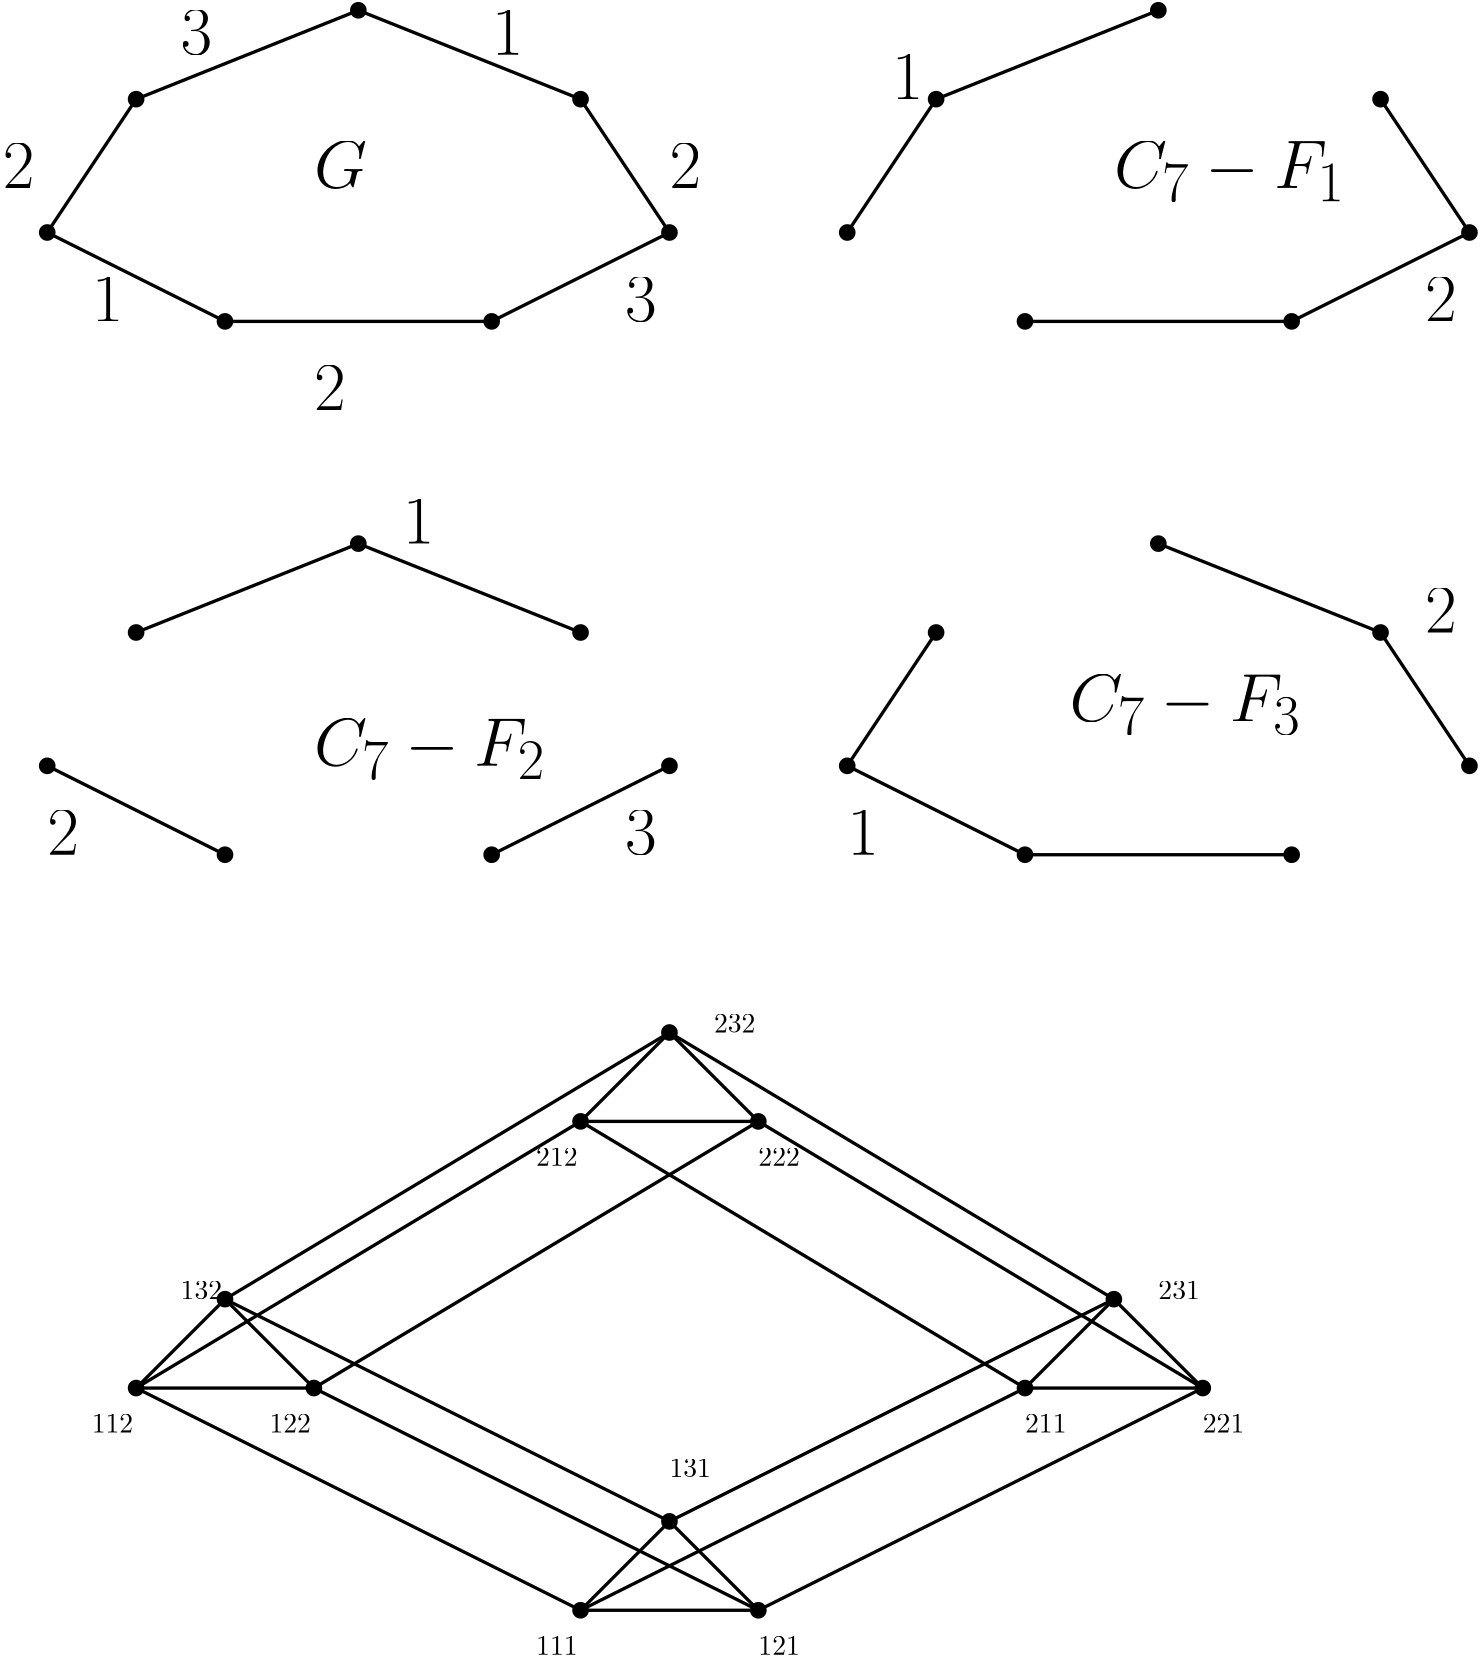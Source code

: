 <?xml version="1.0"?>
<!DOCTYPE ipe SYSTEM "ipe.dtd">
<ipe version="70206" creator="Ipe 7.2.7">
<info created="D:20190718024544" modified="D:20190718201905"/>
<ipestyle name="basic">
<symbol name="arrow/arc(spx)">
<path stroke="sym-stroke" fill="sym-stroke" pen="sym-pen">
0 0 m
-1 0.333 l
-1 -0.333 l
h
</path>
</symbol>
<symbol name="arrow/farc(spx)">
<path stroke="sym-stroke" fill="white" pen="sym-pen">
0 0 m
-1 0.333 l
-1 -0.333 l
h
</path>
</symbol>
<symbol name="arrow/ptarc(spx)">
<path stroke="sym-stroke" fill="sym-stroke" pen="sym-pen">
0 0 m
-1 0.333 l
-0.8 0 l
-1 -0.333 l
h
</path>
</symbol>
<symbol name="arrow/fptarc(spx)">
<path stroke="sym-stroke" fill="white" pen="sym-pen">
0 0 m
-1 0.333 l
-0.8 0 l
-1 -0.333 l
h
</path>
</symbol>
<symbol name="mark/circle(sx)" transformations="translations">
<path fill="sym-stroke">
0.6 0 0 0.6 0 0 e
0.4 0 0 0.4 0 0 e
</path>
</symbol>
<symbol name="mark/disk(sx)" transformations="translations">
<path fill="sym-stroke">
0.6 0 0 0.6 0 0 e
</path>
</symbol>
<symbol name="mark/fdisk(sfx)" transformations="translations">
<group>
<path fill="sym-fill">
0.5 0 0 0.5 0 0 e
</path>
<path fill="sym-stroke" fillrule="eofill">
0.6 0 0 0.6 0 0 e
0.4 0 0 0.4 0 0 e
</path>
</group>
</symbol>
<symbol name="mark/box(sx)" transformations="translations">
<path fill="sym-stroke" fillrule="eofill">
-0.6 -0.6 m
0.6 -0.6 l
0.6 0.6 l
-0.6 0.6 l
h
-0.4 -0.4 m
0.4 -0.4 l
0.4 0.4 l
-0.4 0.4 l
h
</path>
</symbol>
<symbol name="mark/square(sx)" transformations="translations">
<path fill="sym-stroke">
-0.6 -0.6 m
0.6 -0.6 l
0.6 0.6 l
-0.6 0.6 l
h
</path>
</symbol>
<symbol name="mark/fsquare(sfx)" transformations="translations">
<group>
<path fill="sym-fill">
-0.5 -0.5 m
0.5 -0.5 l
0.5 0.5 l
-0.5 0.5 l
h
</path>
<path fill="sym-stroke" fillrule="eofill">
-0.6 -0.6 m
0.6 -0.6 l
0.6 0.6 l
-0.6 0.6 l
h
-0.4 -0.4 m
0.4 -0.4 l
0.4 0.4 l
-0.4 0.4 l
h
</path>
</group>
</symbol>
<symbol name="mark/cross(sx)" transformations="translations">
<group>
<path fill="sym-stroke">
-0.43 -0.57 m
0.57 0.43 l
0.43 0.57 l
-0.57 -0.43 l
h
</path>
<path fill="sym-stroke">
-0.43 0.57 m
0.57 -0.43 l
0.43 -0.57 l
-0.57 0.43 l
h
</path>
</group>
</symbol>
<symbol name="arrow/fnormal(spx)">
<path stroke="sym-stroke" fill="white" pen="sym-pen">
0 0 m
-1 0.333 l
-1 -0.333 l
h
</path>
</symbol>
<symbol name="arrow/pointed(spx)">
<path stroke="sym-stroke" fill="sym-stroke" pen="sym-pen">
0 0 m
-1 0.333 l
-0.8 0 l
-1 -0.333 l
h
</path>
</symbol>
<symbol name="arrow/fpointed(spx)">
<path stroke="sym-stroke" fill="white" pen="sym-pen">
0 0 m
-1 0.333 l
-0.8 0 l
-1 -0.333 l
h
</path>
</symbol>
<symbol name="arrow/linear(spx)">
<path stroke="sym-stroke" pen="sym-pen">
-1 0.333 m
0 0 l
-1 -0.333 l
</path>
</symbol>
<symbol name="arrow/fdouble(spx)">
<path stroke="sym-stroke" fill="white" pen="sym-pen">
0 0 m
-1 0.333 l
-1 -0.333 l
h
-1 0 m
-2 0.333 l
-2 -0.333 l
h
</path>
</symbol>
<symbol name="arrow/double(spx)">
<path stroke="sym-stroke" fill="sym-stroke" pen="sym-pen">
0 0 m
-1 0.333 l
-1 -0.333 l
h
-1 0 m
-2 0.333 l
-2 -0.333 l
h
</path>
</symbol>
<pen name="heavier" value="0.8"/>
<pen name="fat" value="1.2"/>
<pen name="ultrafat" value="2"/>
<symbolsize name="large" value="5"/>
<symbolsize name="small" value="2"/>
<symbolsize name="tiny" value="1.1"/>
<arrowsize name="large" value="10"/>
<arrowsize name="small" value="5"/>
<arrowsize name="tiny" value="3"/>
<color name="red" value="1 0 0"/>
<color name="green" value="0 1 0"/>
<color name="blue" value="0 0 1"/>
<color name="yellow" value="1 1 0"/>
<color name="orange" value="1 0.647 0"/>
<color name="gold" value="1 0.843 0"/>
<color name="purple" value="0.627 0.125 0.941"/>
<color name="gray" value="0.745"/>
<color name="brown" value="0.647 0.165 0.165"/>
<color name="navy" value="0 0 0.502"/>
<color name="pink" value="1 0.753 0.796"/>
<color name="seagreen" value="0.18 0.545 0.341"/>
<color name="turquoise" value="0.251 0.878 0.816"/>
<color name="violet" value="0.933 0.51 0.933"/>
<color name="darkblue" value="0 0 0.545"/>
<color name="darkcyan" value="0 0.545 0.545"/>
<color name="darkgray" value="0.663"/>
<color name="darkgreen" value="0 0.392 0"/>
<color name="darkmagenta" value="0.545 0 0.545"/>
<color name="darkorange" value="1 0.549 0"/>
<color name="darkred" value="0.545 0 0"/>
<color name="lightblue" value="0.678 0.847 0.902"/>
<color name="lightcyan" value="0.878 1 1"/>
<color name="lightgray" value="0.827"/>
<color name="lightgreen" value="0.565 0.933 0.565"/>
<color name="lightyellow" value="1 1 0.878"/>
<dashstyle name="dashed" value="[4] 0"/>
<dashstyle name="dotted" value="[1 3] 0"/>
<dashstyle name="dash dotted" value="[4 2 1 2] 0"/>
<dashstyle name="dash dot dotted" value="[4 2 1 2 1 2] 0"/>
<textsize name="large" value="\large"/>
<textsize name="Large" value="\Large"/>
<textsize name="LARGE" value="\LARGE"/>
<textsize name="huge" value="\huge"/>
<textsize name="Huge" value="\Huge"/>
<textsize name="small" value="\small"/>
<textsize name="footnote" value="\footnotesize"/>
<textsize name="tiny" value="\tiny"/>
<textstyle name="center" begin="\begin{center}" end="\end{center}"/>
<textstyle name="itemize" begin="\begin{itemize}" end="\end{itemize}"/>
<textstyle name="item" begin="\begin{itemize}\item{}" end="\end{itemize}"/>
<gridsize name="4 pts" value="4"/>
<gridsize name="8 pts (~3 mm)" value="8"/>
<gridsize name="16 pts (~6 mm)" value="16"/>
<gridsize name="32 pts (~12 mm)" value="32"/>
<gridsize name="10 pts (~3.5 mm)" value="10"/>
<gridsize name="20 pts (~7 mm)" value="20"/>
<gridsize name="14 pts (~5 mm)" value="14"/>
<gridsize name="28 pts (~10 mm)" value="28"/>
<gridsize name="56 pts (~20 mm)" value="56"/>
<anglesize name="90 deg" value="90"/>
<anglesize name="60 deg" value="60"/>
<anglesize name="45 deg" value="45"/>
<anglesize name="30 deg" value="30"/>
<anglesize name="22.5 deg" value="22.5"/>
<opacity name="10%" value="0.1"/>
<opacity name="30%" value="0.3"/>
<opacity name="50%" value="0.5"/>
<opacity name="75%" value="0.75"/>
<tiling name="falling" angle="-60" step="4" width="1"/>
<tiling name="rising" angle="30" step="4" width="1"/>
</ipestyle>
<page>
<layer name="alpha"/>
<view layers="alpha" active="alpha"/>
<use layer="alpha" name="mark/disk(sx)" pos="96 704" size="large" stroke="black"/>
<use name="mark/disk(sx)" pos="192 704" size="large" stroke="black"/>
<use name="mark/disk(sx)" pos="256 736" size="large" stroke="black"/>
<use name="mark/disk(sx)" pos="224 784" size="large" stroke="black"/>
<use name="mark/disk(sx)" pos="144 816" size="large" stroke="black"/>
<use name="mark/disk(sx)" pos="64 784" size="large" stroke="black"/>
<use name="mark/disk(sx)" pos="32 736" size="large" stroke="black"/>
<use matrix="1 0 0 1 288 0" name="mark/disk(sx)" pos="96 704" size="large" stroke="black"/>
<use matrix="1 0 0 1 288 0" name="mark/disk(sx)" pos="192 704" size="large" stroke="black"/>
<use matrix="1 0 0 1 288 0" name="mark/disk(sx)" pos="256 736" size="large" stroke="black"/>
<use matrix="1 0 0 1 288 0" name="mark/disk(sx)" pos="224 784" size="large" stroke="black"/>
<use matrix="1 0 0 1 288 0" name="mark/disk(sx)" pos="144 816" size="large" stroke="black"/>
<use matrix="1 0 0 1 288 0" name="mark/disk(sx)" pos="64 784" size="large" stroke="black"/>
<use matrix="1 0 0 1 288 0" name="mark/disk(sx)" pos="32 736" size="large" stroke="black"/>
<use matrix="1 0 0 1 0 -192" name="mark/disk(sx)" pos="96 704" size="large" stroke="black"/>
<use matrix="1 0 0 1 0 -192" name="mark/disk(sx)" pos="192 704" size="large" stroke="black"/>
<use matrix="1 0 0 1 0 -192" name="mark/disk(sx)" pos="256 736" size="large" stroke="black"/>
<use matrix="1 0 0 1 0 -192" name="mark/disk(sx)" pos="224 784" size="large" stroke="black"/>
<use matrix="1 0 0 1 0 -192" name="mark/disk(sx)" pos="144 816" size="large" stroke="black"/>
<use matrix="1 0 0 1 0 -192" name="mark/disk(sx)" pos="64 784" size="large" stroke="black"/>
<use matrix="1 0 0 1 0 -192" name="mark/disk(sx)" pos="32 736" size="large" stroke="black"/>
<use matrix="1 0 0 1 288 -192" name="mark/disk(sx)" pos="96 704" size="large" stroke="black"/>
<use matrix="1 0 0 1 288 -192" name="mark/disk(sx)" pos="192 704" size="large" stroke="black"/>
<use matrix="1 0 0 1 288 -192" name="mark/disk(sx)" pos="256 736" size="large" stroke="black"/>
<use matrix="1 0 0 1 288 -192" name="mark/disk(sx)" pos="224 784" size="large" stroke="black"/>
<use matrix="1 0 0 1 288 -192" name="mark/disk(sx)" pos="144 816" size="large" stroke="black"/>
<use matrix="1 0 0 1 288 -192" name="mark/disk(sx)" pos="64 784" size="large" stroke="black"/>
<use matrix="1 0 0 1 288 -192" name="mark/disk(sx)" pos="32 736" size="large" stroke="black"/>
<path stroke="black" pen="fat">
64 784 m
32 736 l
96 704 l
192 704 l
256 736 l
224 784 l
144 816 l
64 784 l
</path>
<text transformations="translations" pos="128 752" stroke="black" type="label" width="19.144" height="16.938" depth="0" valign="baseline" size="Huge" style="math">G</text>
<text transformations="translations" pos="80 800" stroke="black" type="label" width="11.368" height="15.978" depth="0" valign="baseline" size="Huge" style="math">3</text>
<text transformations="translations" pos="192 800" stroke="black" type="label" width="11.368" height="15.978" depth="0" valign="baseline" size="Huge" style="math">1</text>
<text transformations="translations" pos="256 752" stroke="black" type="label" width="11.368" height="15.978" depth="0" valign="baseline" size="Huge" style="math">2</text>
<text matrix="1 0 0 1 16 16" transformations="translations" pos="224 688" stroke="black" type="label" width="11.368" height="15.978" depth="0" valign="baseline" size="Huge" style="math">3</text>
<text transformations="translations" pos="128 672" stroke="black" type="label" width="11.368" height="15.978" depth="0" valign="baseline" size="Huge" style="math">2</text>
<text matrix="1 0 0 1 16 0" transformations="translations" pos="32 704" stroke="black" type="label" width="11.368" height="15.978" depth="0" valign="baseline" size="Huge" style="math">1</text>
<text transformations="translations" pos="16 752" stroke="black" type="label" width="11.368" height="15.978" depth="0" valign="baseline" size="Huge" style="math">2</text>
<path stroke="black" pen="fat">
320 736 m
352 784 l
432 816 l
</path>
<path stroke="black" pen="fat">
384 704 m
480 704 l
544 736 l
512 784 l
</path>
<path stroke="black" pen="fat">
64 592 m
144 624 l
224 592 l
</path>
<path stroke="black" pen="fat">
32 544 m
96 512 l
</path>
<path stroke="black" pen="fat">
192 512 m
256 544 l
</path>
<path stroke="black" pen="fat">
352 592 m
320 544 l
384 512 l
480 512 l
</path>
<path stroke="black" pen="fat">
544 544 m
512 592 l
432 624 l
</path>
<text matrix="1 0 0 1 304 80" transformations="translations" pos="32 704" stroke="black" type="label" width="11.368" height="15.978" depth="0" valign="baseline" size="Huge" style="math">$1$</text>
<text transformations="translations" pos="160 624" stroke="black" type="label" width="11.368" height="15.978" depth="0" valign="baseline" size="Huge" style="math">1</text>
<text transformations="translations" pos="320 512" stroke="black" type="label" width="11.368" height="15.978" depth="0" valign="baseline" size="Huge" style="math">1</text>
<text transformations="translations" pos="528 592" stroke="black" type="label" width="11.368" height="15.978" depth="0" valign="baseline" size="Huge" style="math">2</text>
<text transformations="translations" pos="32 512" stroke="black" type="label" width="11.368" height="15.978" depth="0" valign="baseline" size="Huge" style="math">2</text>
<text transformations="translations" pos="240 512" stroke="black" type="label" width="11.368" height="15.978" depth="0" valign="baseline" size="Huge" style="math">3</text>
<text transformations="translations" pos="528 704" stroke="black" type="label" width="11.368" height="15.978" depth="0" valign="baseline" size="Huge" style="math">2</text>
<text transformations="translations" pos="416 752" stroke="black" type="label" width="83.319" height="16.939" depth="4.78" valign="baseline" size="Huge" style="math">C_7-F_1</text>
<text transformations="translations" pos="128 544" stroke="black" type="label" width="83.319" height="16.939" depth="4.78" valign="baseline" size="Huge" style="math">C_7-F_2</text>
<text transformations="translations" pos="400 560" stroke="black" type="label" width="83.319" height="16.939" depth="4.78" valign="baseline" size="Huge" style="math">C_7-F_3</text>
<use name="mark/disk(sx)" pos="256 448" size="large" stroke="black"/>
<use name="mark/disk(sx)" pos="224 416" size="large" stroke="black"/>
<use name="mark/disk(sx)" pos="288 416" size="large" stroke="black"/>
<use matrix="1 0 0 1 -160 -96" name="mark/disk(sx)" pos="256 448" size="large" stroke="black"/>
<use matrix="1 0 0 1 -160 -96" name="mark/disk(sx)" pos="224 416" size="large" stroke="black"/>
<use matrix="1 0 0 1 -160 -96" name="mark/disk(sx)" pos="288 416" size="large" stroke="black"/>
<use matrix="1 0 0 1 0 -176" name="mark/disk(sx)" pos="256 448" size="large" stroke="black"/>
<use matrix="1 0 0 1 0 -176" name="mark/disk(sx)" pos="224 416" size="large" stroke="black"/>
<use matrix="1 0 0 1 0 -176" name="mark/disk(sx)" pos="288 416" size="large" stroke="black"/>
<use matrix="1 0 0 1 160 -96" name="mark/disk(sx)" pos="256 448" size="large" stroke="black"/>
<use matrix="1 0 0 1 160 -96" name="mark/disk(sx)" pos="224 416" size="large" stroke="black"/>
<use matrix="1 0 0 1 160 -96" name="mark/disk(sx)" pos="288 416" size="large" stroke="black"/>
<path stroke="black" pen="fat">
96 352 m
64 320 l
128 320 l
96 352 l
</path>
<path stroke="black" pen="fat">
224 416 m
256 448 l
288 416 l
224 416 l
</path>
<path stroke="black" pen="fat">
256 272 m
224 240 l
288 240 l
256 272 l
</path>
<path stroke="black" pen="fat">
384 320 m
448 320 l
416 352 l
384 320 l
</path>
<path stroke="black" pen="fat">
96 352 m
256 448 l
256 448 l
</path>
<path stroke="black" pen="fat">
64 320 m
224 416 l
</path>
<path stroke="black" pen="fat">
128 320 m
288 416 l
</path>
<path stroke="black" pen="fat">
64 320 m
224 240 l
</path>
<path stroke="black" pen="fat">
128 320 m
288 240 l
</path>
<path stroke="black" pen="fat">
96 352 m
256 272 l
</path>
<path stroke="black" pen="fat">
288 240 m
448 320 l
</path>
<path stroke="black" pen="fat">
224 240 m
384 320 l
</path>
<path stroke="black" pen="fat">
256 272 m
416 352 l
</path>
<path stroke="black" pen="fat">
384 320 m
224 416 l
224 416 l
224 416 l
224 416 l
</path>
<path stroke="black" pen="fat">
416 352 m
256 448 l
</path>
<path stroke="black" pen="fat">
448 320 m
288 416 l
</path>
<text transformations="translations" pos="272 448" stroke="black" type="label" width="14.944" height="6.42" depth="0" valign="baseline">232</text>
<text matrix="1 0 0 1 0 16" transformations="translations" pos="208 384" stroke="black" type="label" width="14.944" height="6.42" depth="0" valign="baseline">212</text>
<text matrix="1 0 0 1 0 16" transformations="translations" pos="288 384" stroke="black" type="label" width="14.944" height="6.42" depth="0" valign="baseline">222</text>
<text transformations="translations" pos="80 352" stroke="black" type="label" width="14.944" height="6.42" depth="0" valign="baseline">132</text>
<text transformations="translations" pos="48 304" stroke="black" type="label" width="14.944" height="6.42" depth="0" valign="baseline">112</text>
<text transformations="translations" pos="112 304" stroke="black" type="label" width="14.944" height="6.42" depth="0" valign="baseline">122</text>
<text transformations="translations" pos="208 224" stroke="black" type="label" width="14.944" height="6.42" depth="0" valign="baseline">111</text>
<text transformations="translations" pos="288 224" stroke="black" type="label" width="14.944" height="6.42" depth="0" valign="baseline">121</text>
<text matrix="1 0 0 1 16 0" transformations="translations" pos="240 288" stroke="black" type="label" width="14.944" height="6.42" depth="0" valign="baseline">131</text>
<text matrix="1 0 0 1 16 0" transformations="translations" pos="416 352" stroke="black" type="label" width="14.944" height="6.42" depth="0" valign="baseline">231</text>
<text matrix="1 0 0 1 -16 -16" transformations="translations" pos="464 320" stroke="black" type="label" width="14.944" height="6.42" depth="0" valign="baseline">221</text>
<text matrix="1 0 0 1 16 16" transformations="translations" pos="368 288" stroke="black" type="label" width="14.944" height="6.42" depth="0" valign="baseline">211</text>
</page>
</ipe>
